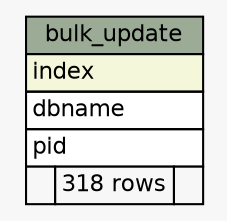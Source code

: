 // dot 2.2.1 on Windows 10 10.0
// SchemaSpy rev 590
digraph "bulk_update" {
  graph [
    rankdir="RL"
    bgcolor="#f7f7f7"
    nodesep="0.18"
    ranksep="0.46"
    fontname="Helvetica"
    fontsize="11"
  ];
  node [
    fontname="Helvetica"
    fontsize="11"
    shape="plaintext"
  ];
  edge [
    arrowsize="0.8"
  ];
  "bulk_update" [
    label=<
    <TABLE BORDER="0" CELLBORDER="1" CELLSPACING="0" BGCOLOR="#ffffff">
      <TR><TD COLSPAN="3" BGCOLOR="#9bab96" ALIGN="CENTER">bulk_update</TD></TR>
      <TR><TD PORT="index" COLSPAN="3" BGCOLOR="#f4f7da" ALIGN="LEFT">index</TD></TR>
      <TR><TD PORT="dbname" COLSPAN="3" ALIGN="LEFT">dbname</TD></TR>
      <TR><TD PORT="pid" COLSPAN="3" ALIGN="LEFT">pid</TD></TR>
      <TR><TD ALIGN="LEFT" BGCOLOR="#f7f7f7">  </TD><TD ALIGN="RIGHT" BGCOLOR="#f7f7f7">318 rows</TD><TD ALIGN="RIGHT" BGCOLOR="#f7f7f7">  </TD></TR>
    </TABLE>>
    URL="tables/bulk_update.html"
    tooltip="bulk_update"
  ];
}
